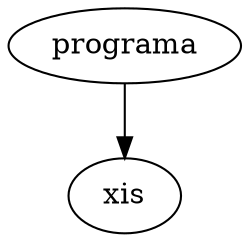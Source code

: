 digraph G {
node_0x20c2480 [label="programa"]
node_0x20c2430 [label="xis"]
node_0x20c2480 -> node_0x20c2430
}
